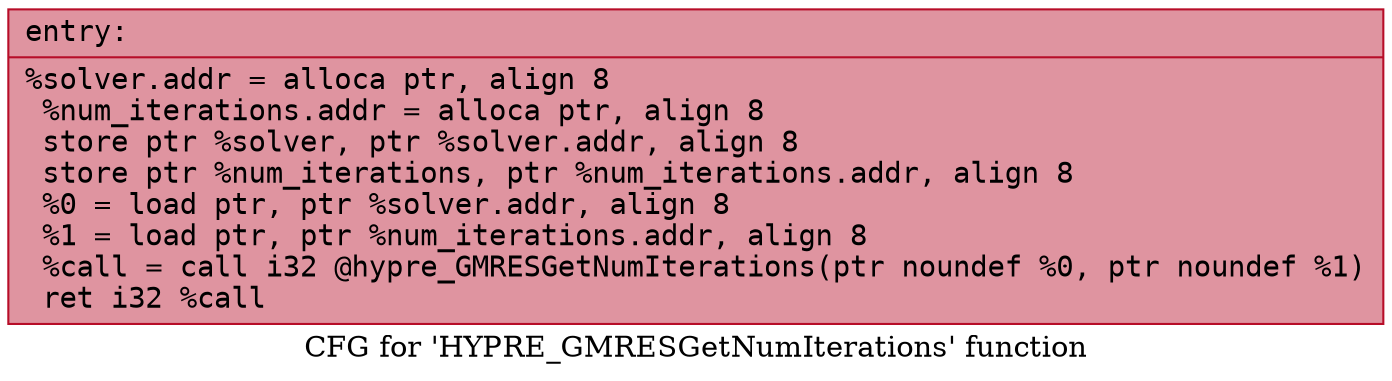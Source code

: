 digraph "CFG for 'HYPRE_GMRESGetNumIterations' function" {
	label="CFG for 'HYPRE_GMRESGetNumIterations' function";

	Node0x561d3dbf7d00 [shape=record,color="#b70d28ff", style=filled, fillcolor="#b70d2870" fontname="Courier",label="{entry:\l|  %solver.addr = alloca ptr, align 8\l  %num_iterations.addr = alloca ptr, align 8\l  store ptr %solver, ptr %solver.addr, align 8\l  store ptr %num_iterations, ptr %num_iterations.addr, align 8\l  %0 = load ptr, ptr %solver.addr, align 8\l  %1 = load ptr, ptr %num_iterations.addr, align 8\l  %call = call i32 @hypre_GMRESGetNumIterations(ptr noundef %0, ptr noundef %1)\l  ret i32 %call\l}"];
}
